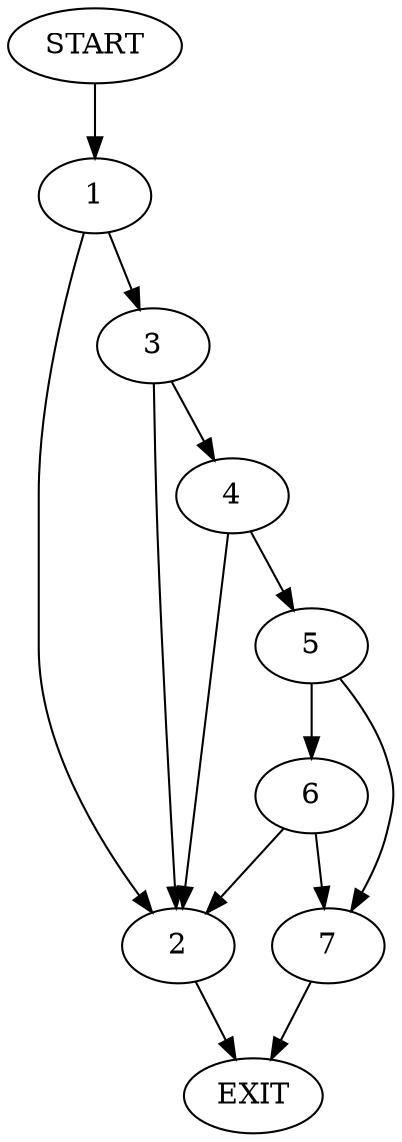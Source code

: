 digraph {
0 [label="START"]
8 [label="EXIT"]
0 -> 1
1 -> 2
1 -> 3
3 -> 2
3 -> 4
2 -> 8
4 -> 5
4 -> 2
5 -> 6
5 -> 7
6 -> 2
6 -> 7
7 -> 8
}
